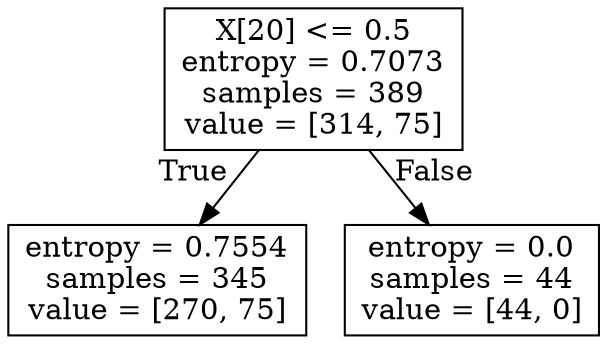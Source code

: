 digraph Tree {
node [shape=box] ;
0 [label="X[20] <= 0.5\nentropy = 0.7073\nsamples = 389\nvalue = [314, 75]"] ;
1 [label="entropy = 0.7554\nsamples = 345\nvalue = [270, 75]"] ;
0 -> 1 [labeldistance=2.5, labelangle=45, headlabel="True"] ;
2 [label="entropy = 0.0\nsamples = 44\nvalue = [44, 0]"] ;
0 -> 2 [labeldistance=2.5, labelangle=-45, headlabel="False"] ;
}